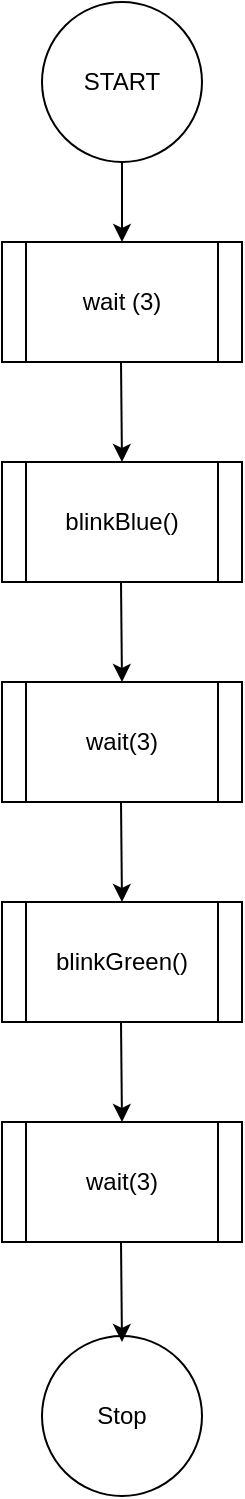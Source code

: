 <mxfile version="13.9.9" type="device"><diagram id="9lKrEdeWDQxQTrRYICGn" name="Page-1"><mxGraphModel dx="1086" dy="636" grid="1" gridSize="10" guides="1" tooltips="1" connect="1" arrows="1" fold="1" page="1" pageScale="1" pageWidth="1169" pageHeight="1654" math="0" shadow="0"><root><mxCell id="0"/><mxCell id="1" parent="0"/><mxCell id="P44wJCxpzPIVL8kj8YBs-1" value="START" style="ellipse;whiteSpace=wrap;html=1;aspect=fixed;" vertex="1" parent="1"><mxGeometry x="500" y="120" width="80" height="80" as="geometry"/></mxCell><mxCell id="P44wJCxpzPIVL8kj8YBs-2" value="wait (3)" style="shape=process;whiteSpace=wrap;html=1;backgroundOutline=1;" vertex="1" parent="1"><mxGeometry x="480" y="240" width="120" height="60" as="geometry"/></mxCell><mxCell id="P44wJCxpzPIVL8kj8YBs-3" value="blinkBlue()" style="shape=process;whiteSpace=wrap;html=1;backgroundOutline=1;" vertex="1" parent="1"><mxGeometry x="480" y="350" width="120" height="60" as="geometry"/></mxCell><mxCell id="P44wJCxpzPIVL8kj8YBs-4" value="wait(3)" style="shape=process;whiteSpace=wrap;html=1;backgroundOutline=1;" vertex="1" parent="1"><mxGeometry x="480" y="460" width="120" height="60" as="geometry"/></mxCell><mxCell id="P44wJCxpzPIVL8kj8YBs-5" value="blinkGreen()" style="shape=process;whiteSpace=wrap;html=1;backgroundOutline=1;" vertex="1" parent="1"><mxGeometry x="480" y="570" width="120" height="60" as="geometry"/></mxCell><mxCell id="P44wJCxpzPIVL8kj8YBs-6" value="Stop" style="ellipse;whiteSpace=wrap;html=1;aspect=fixed;" vertex="1" parent="1"><mxGeometry x="500" y="787" width="80" height="80" as="geometry"/></mxCell><mxCell id="P44wJCxpzPIVL8kj8YBs-7" value="wait(3)" style="shape=process;whiteSpace=wrap;html=1;backgroundOutline=1;" vertex="1" parent="1"><mxGeometry x="480" y="680" width="120" height="60" as="geometry"/></mxCell><mxCell id="P44wJCxpzPIVL8kj8YBs-8" value="" style="endArrow=classic;html=1;exitX=0.5;exitY=1;exitDx=0;exitDy=0;" edge="1" parent="1" source="P44wJCxpzPIVL8kj8YBs-1" target="P44wJCxpzPIVL8kj8YBs-2"><mxGeometry width="50" height="50" relative="1" as="geometry"><mxPoint x="530" y="440" as="sourcePoint"/><mxPoint x="580" y="390" as="targetPoint"/></mxGeometry></mxCell><mxCell id="P44wJCxpzPIVL8kj8YBs-9" value="" style="endArrow=classic;html=1;exitX=0.5;exitY=1;exitDx=0;exitDy=0;entryX=0.5;entryY=0;entryDx=0;entryDy=0;" edge="1" parent="1" target="P44wJCxpzPIVL8kj8YBs-3"><mxGeometry width="50" height="50" relative="1" as="geometry"><mxPoint x="539.5" y="300" as="sourcePoint"/><mxPoint x="539.5" y="340" as="targetPoint"/></mxGeometry></mxCell><mxCell id="P44wJCxpzPIVL8kj8YBs-11" value="" style="endArrow=classic;html=1;exitX=0.5;exitY=1;exitDx=0;exitDy=0;entryX=0.5;entryY=0;entryDx=0;entryDy=0;" edge="1" parent="1"><mxGeometry width="50" height="50" relative="1" as="geometry"><mxPoint x="539.5" y="410" as="sourcePoint"/><mxPoint x="540" y="460" as="targetPoint"/></mxGeometry></mxCell><mxCell id="P44wJCxpzPIVL8kj8YBs-12" value="" style="endArrow=classic;html=1;exitX=0.5;exitY=1;exitDx=0;exitDy=0;entryX=0.5;entryY=0;entryDx=0;entryDy=0;" edge="1" parent="1"><mxGeometry width="50" height="50" relative="1" as="geometry"><mxPoint x="539.5" y="520" as="sourcePoint"/><mxPoint x="540" y="570" as="targetPoint"/></mxGeometry></mxCell><mxCell id="P44wJCxpzPIVL8kj8YBs-13" value="" style="endArrow=classic;html=1;exitX=0.5;exitY=1;exitDx=0;exitDy=0;entryX=0.5;entryY=0;entryDx=0;entryDy=0;" edge="1" parent="1"><mxGeometry width="50" height="50" relative="1" as="geometry"><mxPoint x="539.5" y="630" as="sourcePoint"/><mxPoint x="540" y="680" as="targetPoint"/></mxGeometry></mxCell><mxCell id="P44wJCxpzPIVL8kj8YBs-14" value="" style="endArrow=classic;html=1;exitX=0.5;exitY=1;exitDx=0;exitDy=0;entryX=0.5;entryY=0;entryDx=0;entryDy=0;" edge="1" parent="1"><mxGeometry width="50" height="50" relative="1" as="geometry"><mxPoint x="539.5" y="740" as="sourcePoint"/><mxPoint x="540" y="790" as="targetPoint"/></mxGeometry></mxCell></root></mxGraphModel></diagram></mxfile>